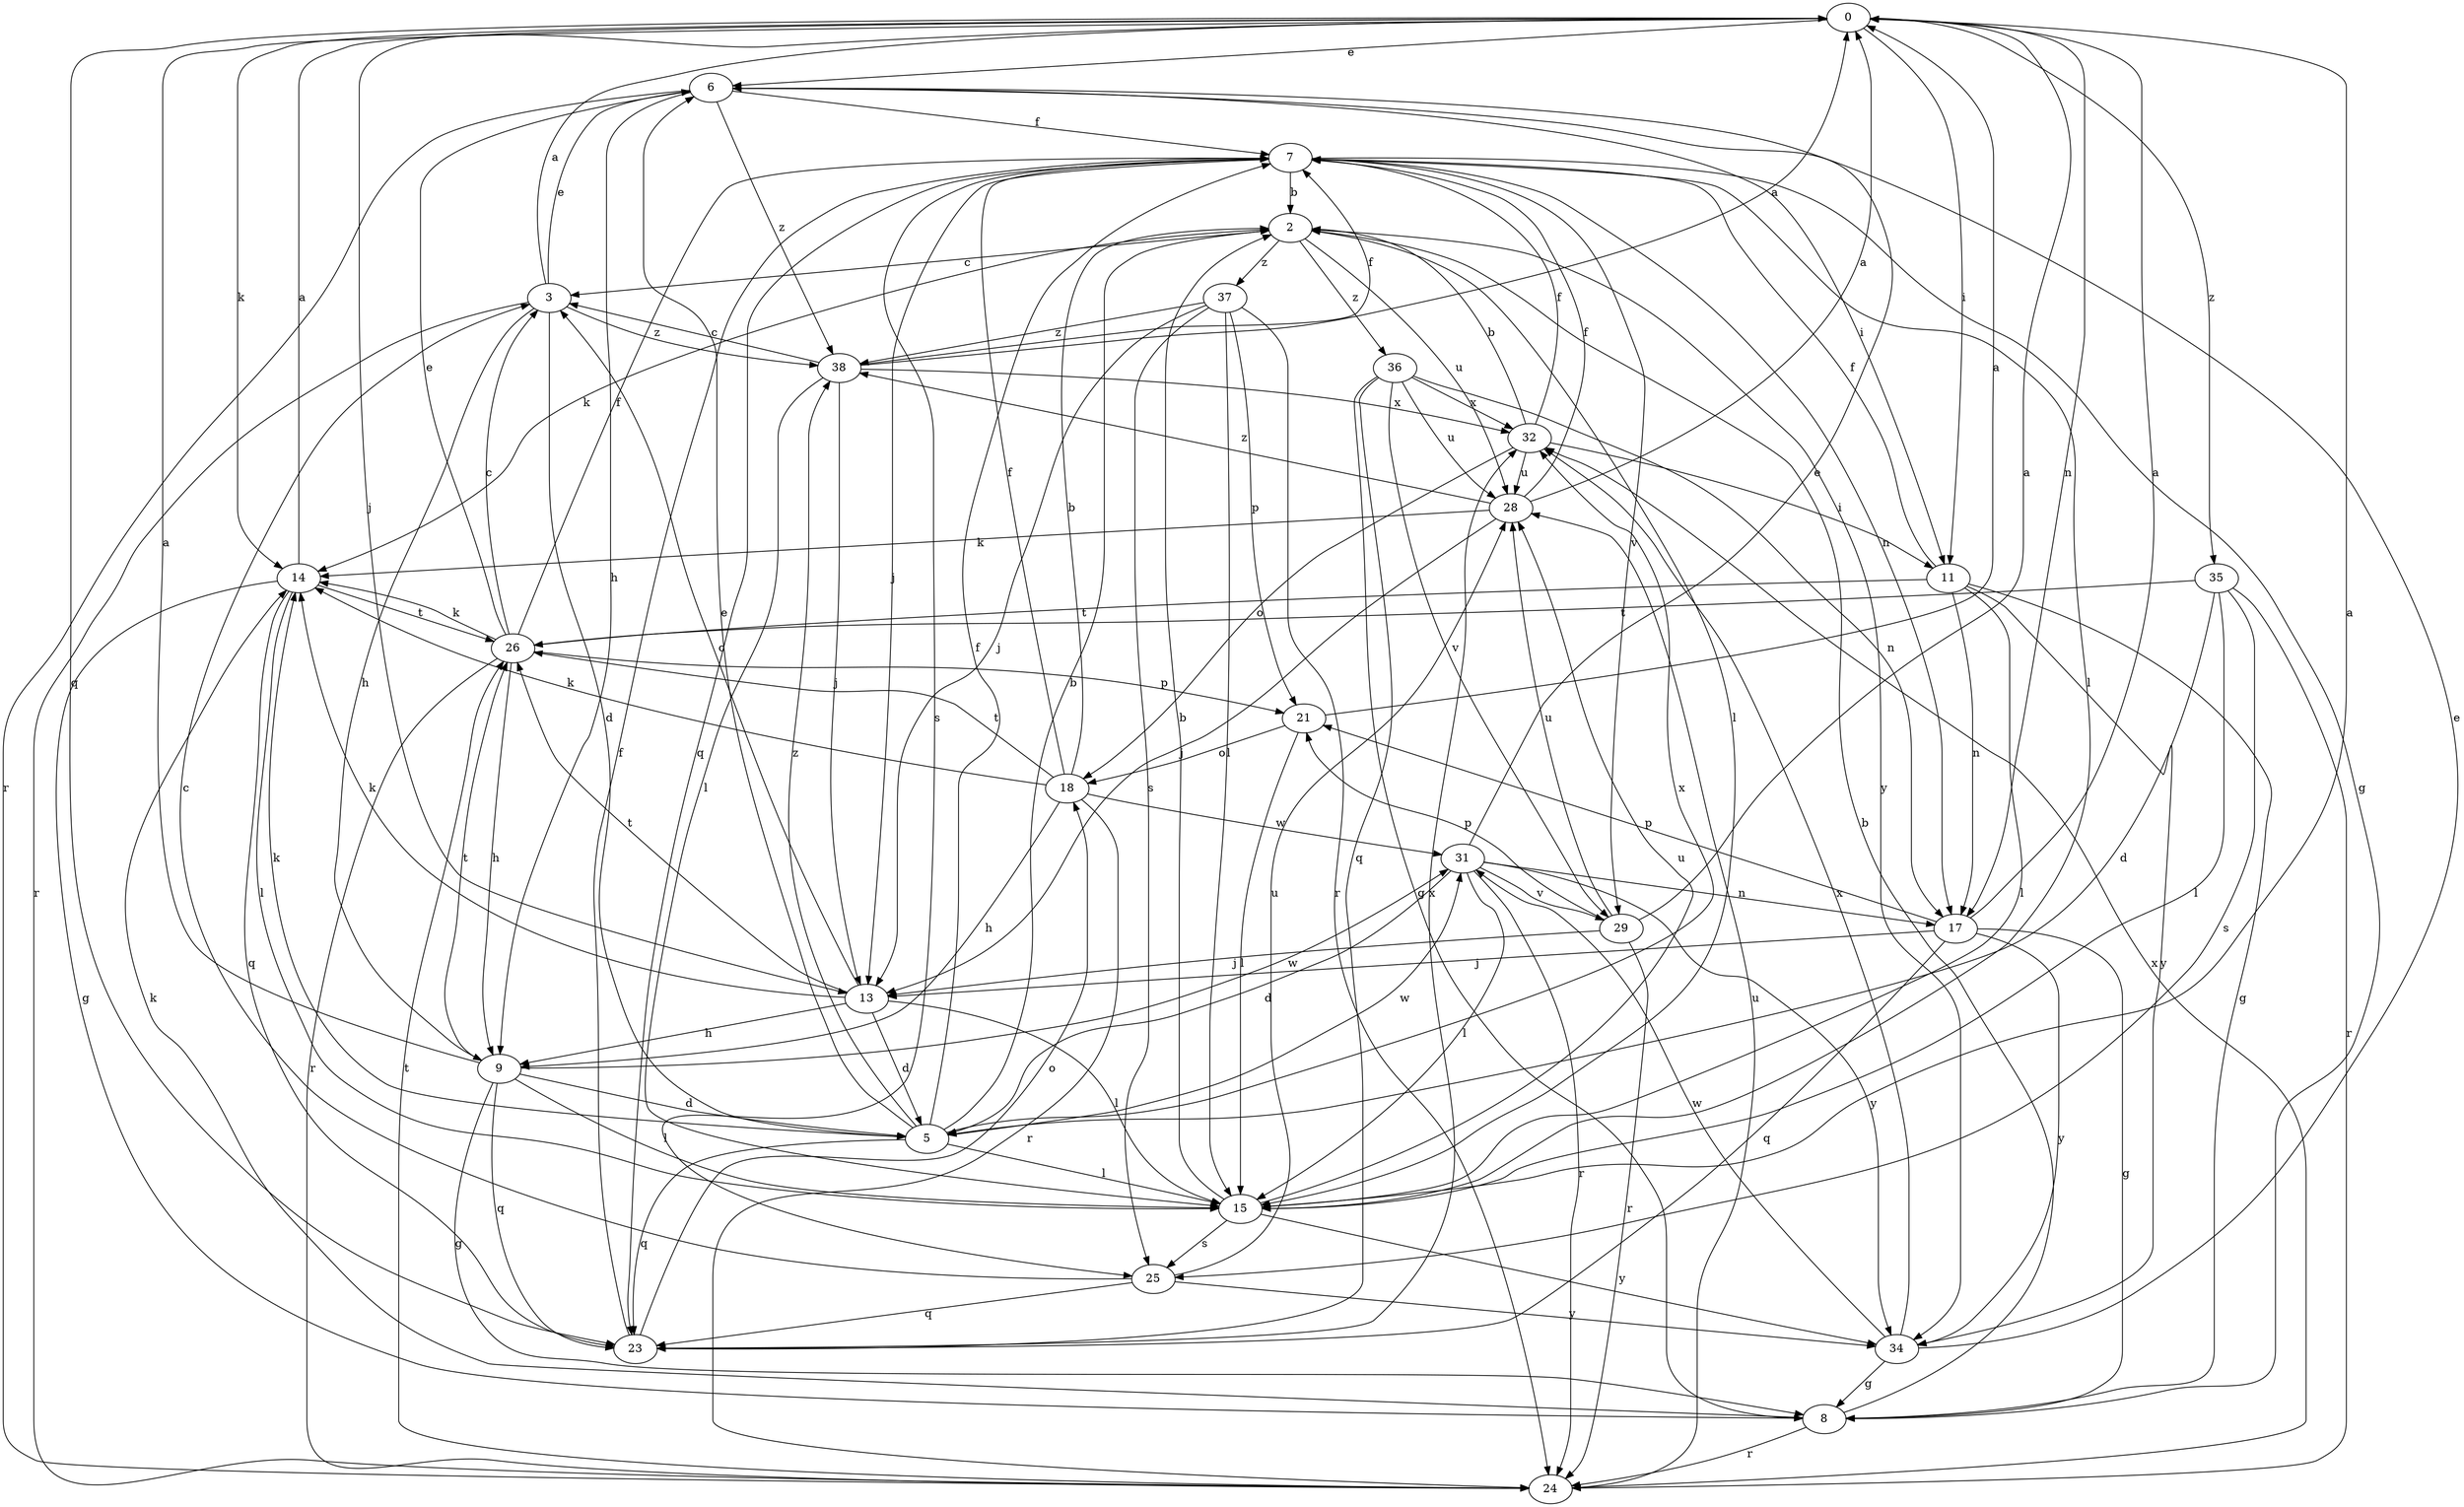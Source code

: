 strict digraph  {
0;
2;
3;
5;
6;
7;
8;
9;
11;
13;
14;
15;
17;
18;
21;
23;
24;
25;
26;
28;
29;
31;
32;
34;
35;
36;
37;
38;
0 -> 6  [label=e];
0 -> 11  [label=i];
0 -> 13  [label=j];
0 -> 14  [label=k];
0 -> 17  [label=n];
0 -> 23  [label=q];
0 -> 35  [label=z];
2 -> 3  [label=c];
2 -> 14  [label=k];
2 -> 15  [label=l];
2 -> 28  [label=u];
2 -> 34  [label=y];
2 -> 36  [label=z];
2 -> 37  [label=z];
3 -> 0  [label=a];
3 -> 5  [label=d];
3 -> 6  [label=e];
3 -> 9  [label=h];
3 -> 24  [label=r];
3 -> 38  [label=z];
5 -> 2  [label=b];
5 -> 6  [label=e];
5 -> 7  [label=f];
5 -> 14  [label=k];
5 -> 15  [label=l];
5 -> 23  [label=q];
5 -> 31  [label=w];
5 -> 32  [label=x];
5 -> 38  [label=z];
6 -> 7  [label=f];
6 -> 9  [label=h];
6 -> 11  [label=i];
6 -> 24  [label=r];
6 -> 38  [label=z];
7 -> 2  [label=b];
7 -> 8  [label=g];
7 -> 13  [label=j];
7 -> 15  [label=l];
7 -> 17  [label=n];
7 -> 23  [label=q];
7 -> 25  [label=s];
7 -> 29  [label=v];
8 -> 2  [label=b];
8 -> 14  [label=k];
8 -> 24  [label=r];
9 -> 0  [label=a];
9 -> 5  [label=d];
9 -> 8  [label=g];
9 -> 15  [label=l];
9 -> 23  [label=q];
9 -> 26  [label=t];
9 -> 31  [label=w];
11 -> 7  [label=f];
11 -> 8  [label=g];
11 -> 15  [label=l];
11 -> 17  [label=n];
11 -> 26  [label=t];
11 -> 34  [label=y];
13 -> 3  [label=c];
13 -> 5  [label=d];
13 -> 9  [label=h];
13 -> 14  [label=k];
13 -> 15  [label=l];
13 -> 26  [label=t];
14 -> 0  [label=a];
14 -> 8  [label=g];
14 -> 15  [label=l];
14 -> 23  [label=q];
14 -> 26  [label=t];
15 -> 0  [label=a];
15 -> 2  [label=b];
15 -> 25  [label=s];
15 -> 28  [label=u];
15 -> 34  [label=y];
17 -> 0  [label=a];
17 -> 8  [label=g];
17 -> 13  [label=j];
17 -> 21  [label=p];
17 -> 23  [label=q];
17 -> 34  [label=y];
18 -> 2  [label=b];
18 -> 7  [label=f];
18 -> 9  [label=h];
18 -> 14  [label=k];
18 -> 24  [label=r];
18 -> 26  [label=t];
18 -> 31  [label=w];
21 -> 0  [label=a];
21 -> 15  [label=l];
21 -> 18  [label=o];
23 -> 7  [label=f];
23 -> 18  [label=o];
23 -> 32  [label=x];
24 -> 26  [label=t];
24 -> 28  [label=u];
24 -> 32  [label=x];
25 -> 3  [label=c];
25 -> 23  [label=q];
25 -> 28  [label=u];
25 -> 34  [label=y];
26 -> 3  [label=c];
26 -> 6  [label=e];
26 -> 7  [label=f];
26 -> 9  [label=h];
26 -> 14  [label=k];
26 -> 21  [label=p];
26 -> 24  [label=r];
28 -> 0  [label=a];
28 -> 7  [label=f];
28 -> 13  [label=j];
28 -> 14  [label=k];
28 -> 38  [label=z];
29 -> 0  [label=a];
29 -> 13  [label=j];
29 -> 21  [label=p];
29 -> 24  [label=r];
29 -> 28  [label=u];
31 -> 5  [label=d];
31 -> 6  [label=e];
31 -> 15  [label=l];
31 -> 17  [label=n];
31 -> 24  [label=r];
31 -> 29  [label=v];
31 -> 34  [label=y];
32 -> 2  [label=b];
32 -> 7  [label=f];
32 -> 11  [label=i];
32 -> 18  [label=o];
32 -> 28  [label=u];
34 -> 6  [label=e];
34 -> 8  [label=g];
34 -> 31  [label=w];
34 -> 32  [label=x];
35 -> 5  [label=d];
35 -> 15  [label=l];
35 -> 24  [label=r];
35 -> 25  [label=s];
35 -> 26  [label=t];
36 -> 8  [label=g];
36 -> 17  [label=n];
36 -> 23  [label=q];
36 -> 28  [label=u];
36 -> 29  [label=v];
36 -> 32  [label=x];
37 -> 13  [label=j];
37 -> 15  [label=l];
37 -> 21  [label=p];
37 -> 24  [label=r];
37 -> 25  [label=s];
37 -> 38  [label=z];
38 -> 0  [label=a];
38 -> 3  [label=c];
38 -> 7  [label=f];
38 -> 13  [label=j];
38 -> 15  [label=l];
38 -> 32  [label=x];
}
